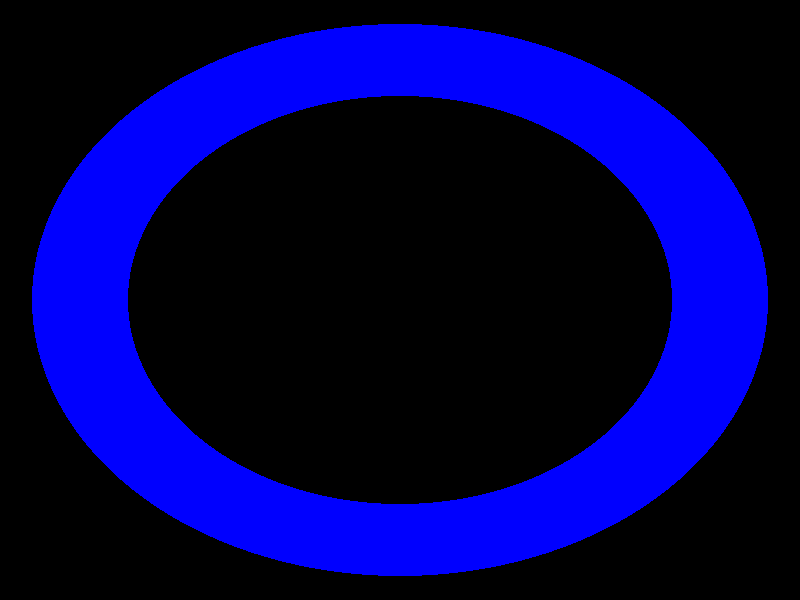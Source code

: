 camera {
	orthographic
	up y*2.5
	right x*2.5
	
	location -z*10
	look_at 0
}

light_source {(x+y-z)*10 color rgb 1}
light_source {
	(z-x-y)*10 color rgb 1/2
	area_light x*5,y*5,5,5
	circular
}

#local lineWidth = 0.15;

torus {
	1, lineWidth
	rotate x*90
	
	texture {
		pigment {color rgb z}
		finish {specular 1 reflection 0.5}
	}
}
